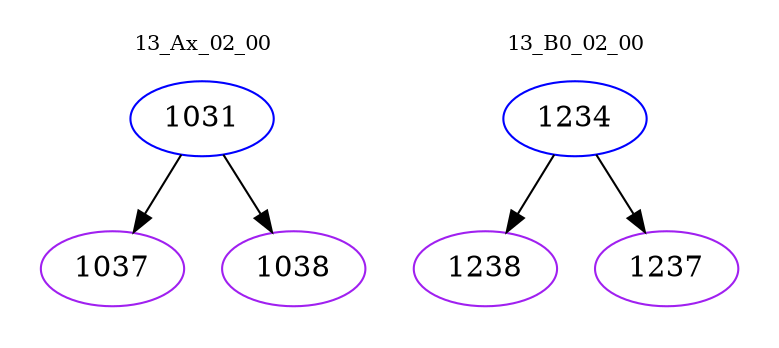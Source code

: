 digraph{
subgraph cluster_0 {
color = white
label = "13_Ax_02_00";
fontsize=10;
T0_1031 [label="1031", color="blue"]
T0_1031 -> T0_1037 [color="black"]
T0_1037 [label="1037", color="purple"]
T0_1031 -> T0_1038 [color="black"]
T0_1038 [label="1038", color="purple"]
}
subgraph cluster_1 {
color = white
label = "13_B0_02_00";
fontsize=10;
T1_1234 [label="1234", color="blue"]
T1_1234 -> T1_1238 [color="black"]
T1_1238 [label="1238", color="purple"]
T1_1234 -> T1_1237 [color="black"]
T1_1237 [label="1237", color="purple"]
}
}
